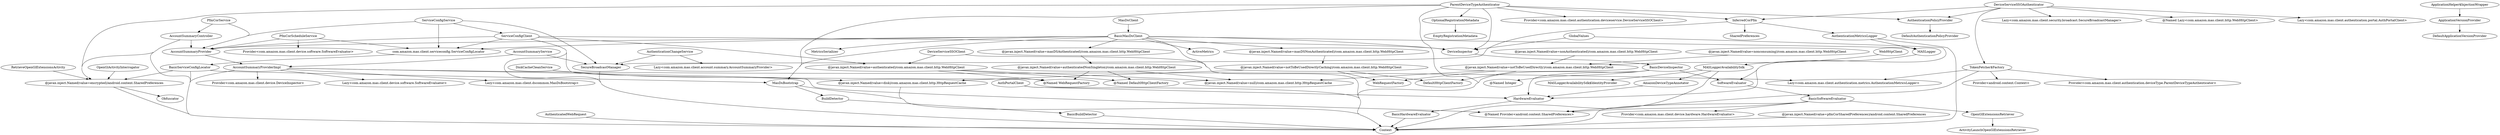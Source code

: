 digraph G1 {
  concentrate = true;
  n2 [label="@javax.inject.Named(value=authenticated)/com.amazon.mas.client.http.WebHttpClient"];
  n3 [label="@Named DefaultHttpClientFactory"];
  n2 -> n3;
  n4 [label="@Named WebRequestFactory"];
  n2 -> n4;
  n5 [label="@javax.inject.Named(value=null)/com.amazon.mas.client.http.HttpRequestCache"];
  n2 -> n5;
  n6 [label="@javax.inject.Named(value=authenticatedNonSingleton)/com.amazon.mas.client.http.WebHttpClient"];
  n6 -> n3;
  n6 -> n4;
  n6 -> n5;
  n7 [label="@javax.inject.Named(value=disk)/com.amazon.mas.client.http.HttpRequestCache"];
  n7 -> Context;
  n8 [label="@javax.inject.Named(value=encrypted)/android.content.SharedPreferences"];
  n8 -> Context;
  n8 -> Obfuscator;
  n9 [label="@javax.inject.Named(value=masDSAuthenticated)/com.amazon.mas.client.http.WebHttpClient"];
  n9 -> n6;
  n10 [label="@javax.inject.Named(value=masDSNonAuthenticated)/com.amazon.mas.client.http.WebHttpClient"];
  n11 [label="@javax.inject.Named(value=notToBeUsedDirectlyCaching)/com.amazon.mas.client.http.WebHttpClient"];
  n10 -> n11;
  n12 [label="@javax.inject.Named(value=nonAuthenticated)/com.amazon.mas.client.http.WebHttpClient"];
  n13 [label="@javax.inject.Named(value=notToBeUsedDirectly)/com.amazon.mas.client.http.WebHttpClient"];
  n12 -> n13;
  n14 [label="@javax.inject.Named(value=nonconsuming)/com.amazon.mas.client.http.WebHttpClient"];
  n14 -> n13;
  n13 -> n5;
  n13 -> DefaultHttpClientFactory;
  n13 -> WebRequestFactory;
  n11 -> n7;
  n11 -> DefaultHttpClientFactory;
  n11 -> WebRequestFactory;
  n15 [label="@javax.inject.Named(value=pfmCorSharedPreferences)/android.content.SharedPreferences"];
  n15 -> Context;
  AccountSummaryController -> n8;
  AccountSummaryController -> Context;
  AccountSummaryController -> AccountSummaryProvider;
  AccountSummaryProvider -> AccountSummaryProviderImpl;
  n16 [label="@Named Provider<android.content.SharedPreferences>"];
  AccountSummaryProviderImpl -> n16;
  n17 [label="Provider<com.amazon.mas.client.device.DeviceInspector>"];
  AccountSummaryProviderImpl -> n17;
  n18 [label="Lazy<com.amazon.mas.client.authentication.metrics.AuthenticationMetricsLogger>"];
  AccountSummaryProviderImpl -> n18;
  n19 [label="Lazy<com.amazon.mas.client.device.software.SoftwareEvaluator>"];
  AccountSummaryProviderImpl -> n19;
  n20 [label="Lazy<com.amazon.mas.client.dscommon.MasDsBootstrap>"];
  AccountSummaryProviderImpl -> n20;
  AccountSummaryProviderImpl -> Context;
  AccountSummaryService -> AccountSummaryProviderImpl;
  AccountSummaryService -> SecureBroadcastManager;
  AmazonDeviceTypeAnnotator -> HardwareEvaluator;
  n21 [label="ApplicationHelper$InjectionWrapper"];
  n21 -> ApplicationVersionProvider;
  ApplicationVersionProvider -> DefaultApplicationVersionProvider;
  AuthPortalClient -> Context;
  AuthPortalClient -> HardwareEvaluator;
  AuthenticatedWebRequest -> Context;
  AuthenticationChangeService -> SecureBroadcastManager;
  n22 [label="Lazy<com.amazon.mas.client.account.summary.AccountSummaryProvider>"];
  AuthenticationChangeService -> n22;
  AuthenticationMetricsLogger -> MASLogger;
  AuthenticationMetricsLogger -> Context;
  AuthenticationPolicyProvider -> DefaultAuthenticationPolicyProvider;
  BasicBuildDetector -> Context;
  n23 [label="@Named Integer"];
  BasicDeviceInspector -> n23;
  BasicDeviceInspector -> Context;
  BasicDeviceInspector -> HardwareEvaluator;
  BasicDeviceInspector -> SoftwareEvaluator;
  BasicHardwareEvaluator -> Context;
  BasicMasDsClient -> MasDsBootstrap;
  BasicMasDsClient -> n9;
  BasicMasDsClient -> n10;
  BasicMasDsClient -> DeviceInspector;
  BasicMasDsClient -> MASLogger;
  BasicMasDsClient -> ActiveMetrics;
  BasicMasDsClient -> Context;
  BasicMasDsClient -> AccountSummaryProvider;
  BasicMasDsClient -> MetricsSerializer;
  n24 [label="com.amazon.mas.client.serviceconfig.ServiceConfigLocator"];
  BasicMasDsClient -> n24;
  BasicServiceConfigLocator -> MasDsBootstrap;
  BasicServiceConfigLocator -> n8;
  BasicServiceConfigLocator -> Context;
  BasicSoftwareEvaluator -> n16;
  n25 [label="Provider<com.amazon.mas.client.device.hardware.HardwareEvaluator>"];
  BasicSoftwareEvaluator -> n25;
  BasicSoftwareEvaluator -> Context;
  BasicSoftwareEvaluator -> OpenGlExtensionsRetriever;
  BuildDetector -> BasicBuildDetector;
  DeviceInspector -> BasicDeviceInspector;
  DeviceServiceSSOAuthenticator -> InferredCorPfm;
  DeviceServiceSSOAuthenticator -> AuthenticationPolicyProvider;
  n26 [label="@Named Lazy<com.amazon.mas.client.http.WebHttpClient>"];
  DeviceServiceSSOAuthenticator -> n26;
  n27 [label="Lazy<com.amazon.mas.client.authentication.portal.AuthPortalClient>"];
  DeviceServiceSSOAuthenticator -> n27;
  n28 [label="Lazy<com.amazon.mas.client.security.broadcast.SecureBroadcastManager>"];
  DeviceServiceSSOAuthenticator -> n28;
  n29 [label="TokenFetcher$Factory"];
  DeviceServiceSSOAuthenticator -> n29;
  DeviceServiceSSOClient -> n2;
  DeviceServiceSSOClient -> Context;
  DiskCacheCleanService -> n7;
  GlobalValues -> DeviceInspector;
  GlobalValues -> HardwareEvaluator;
  GlobalValues -> SoftwareEvaluator;
  HardwareEvaluator -> BasicHardwareEvaluator;
  InferredCorPfm -> SecureBroadcastManager;
  InferredCorPfm -> SharedPreferences;
  InferredCorPfm -> AuthenticationMetricsLogger;
  MASLogger -> MASLoggerAvailabilitySdk;
  MASLoggerAvailabilitySdk -> AmazonDeviceTypeAnnotator;
  MASLoggerAvailabilitySdk -> Context;
  n30 [label="MASLoggerAvailabilitySdk$IdentityProvider"];
  MASLoggerAvailabilitySdk -> n30;
  MasDsBootstrap -> Context;
  MasDsBootstrap -> BuildDetector;
  MasDsClient -> BasicMasDsClient;
  OpenGlActivityInterrogator -> n8;
  OpenGlExtensionsRetriever -> ActivityLaunchOpenGlExtensionsRetriever;
  OptionalRegistrationMetadata -> EmptyRegistrationMetadata;
  ParentDeviceTypeAuthenticator -> InferredCorPfm;
  ParentDeviceTypeAuthenticator -> MasDsBootstrap;
  ParentDeviceTypeAuthenticator -> AuthenticationPolicyProvider;
  ParentDeviceTypeAuthenticator -> OptionalRegistrationMetadata;
  ParentDeviceTypeAuthenticator -> DeviceInspector;
  n31 [label="Provider<com.amazon.mas.client.authentication.deviceservice.DeviceServiceSSOClient>"];
  ParentDeviceTypeAuthenticator -> n31;
  ParentDeviceTypeAuthenticator -> n8;
  ParentDeviceTypeAuthenticator -> Context;
  n32 [label="Provider<com.amazon.mas.client.device.software.SoftwareEvaluator>"];
  PfmCorScheduleService -> n32;
  PfmCorScheduleService -> AccountSummaryProvider;
  PfmCorScheduleService -> n24;
  PfmCorService -> AccountSummaryController;
  PfmCorService -> AccountSummaryProvider;
  RetrieveOpenGlExtensionsActivity -> n8;
  SecureBroadcastManager -> Context;
  ServiceConfigClient -> n2;
  ServiceConfigClient -> n4;
  ServiceConfigClient -> DeviceInspector;
  ServiceConfigClient -> Context;
  ServiceConfigClient -> AccountSummaryProvider;
  ServiceConfigClient -> n24;
  ServiceConfigService -> SecureBroadcastManager;
  ServiceConfigService -> ServiceConfigClient;
  ServiceConfigService -> AccountSummaryProvider;
  ServiceConfigService -> n24;
  SoftwareEvaluator -> BasicSoftwareEvaluator;
  n29 -> n16;
  n33 [label="Provider<android.content.Context>"];
  n29 -> n33;
  n34 [label="Provider<com.amazon.mas.client.authentication.deviceType.ParentDeviceTypeAuthenticator>"];
  n29 -> n34;
  n29 -> n18;
  WebHttpClient -> n13;
  n24 -> BasicServiceConfigLocator;
}
